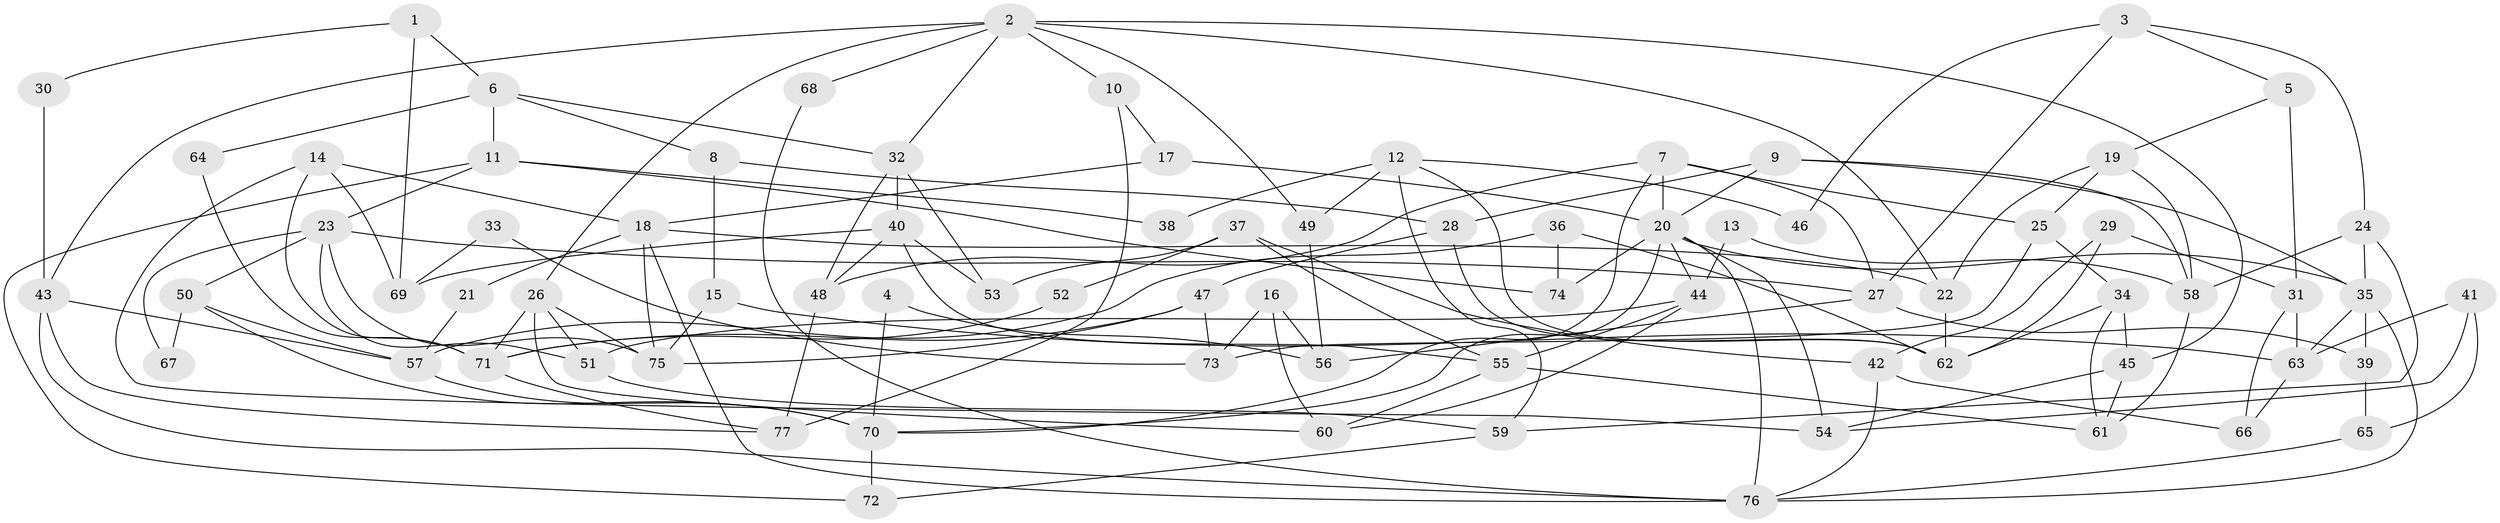 // coarse degree distribution, {5: 0.21739130434782608, 11: 0.043478260869565216, 6: 0.15217391304347827, 2: 0.10869565217391304, 7: 0.08695652173913043, 4: 0.1956521739130435, 8: 0.06521739130434782, 9: 0.021739130434782608, 3: 0.10869565217391304}
// Generated by graph-tools (version 1.1) at 2025/52/02/27/25 19:52:02]
// undirected, 77 vertices, 154 edges
graph export_dot {
graph [start="1"]
  node [color=gray90,style=filled];
  1;
  2;
  3;
  4;
  5;
  6;
  7;
  8;
  9;
  10;
  11;
  12;
  13;
  14;
  15;
  16;
  17;
  18;
  19;
  20;
  21;
  22;
  23;
  24;
  25;
  26;
  27;
  28;
  29;
  30;
  31;
  32;
  33;
  34;
  35;
  36;
  37;
  38;
  39;
  40;
  41;
  42;
  43;
  44;
  45;
  46;
  47;
  48;
  49;
  50;
  51;
  52;
  53;
  54;
  55;
  56;
  57;
  58;
  59;
  60;
  61;
  62;
  63;
  64;
  65;
  66;
  67;
  68;
  69;
  70;
  71;
  72;
  73;
  74;
  75;
  76;
  77;
  1 -- 6;
  1 -- 69;
  1 -- 30;
  2 -- 45;
  2 -- 43;
  2 -- 10;
  2 -- 22;
  2 -- 26;
  2 -- 32;
  2 -- 49;
  2 -- 68;
  3 -- 24;
  3 -- 27;
  3 -- 5;
  3 -- 46;
  4 -- 70;
  4 -- 56;
  5 -- 19;
  5 -- 31;
  6 -- 32;
  6 -- 11;
  6 -- 8;
  6 -- 64;
  7 -- 27;
  7 -- 20;
  7 -- 25;
  7 -- 48;
  7 -- 70;
  8 -- 28;
  8 -- 15;
  9 -- 28;
  9 -- 20;
  9 -- 35;
  9 -- 58;
  10 -- 17;
  10 -- 77;
  11 -- 74;
  11 -- 23;
  11 -- 38;
  11 -- 72;
  12 -- 59;
  12 -- 62;
  12 -- 38;
  12 -- 46;
  12 -- 49;
  13 -- 58;
  13 -- 44;
  14 -- 18;
  14 -- 71;
  14 -- 54;
  14 -- 69;
  15 -- 75;
  15 -- 63;
  16 -- 60;
  16 -- 73;
  16 -- 56;
  17 -- 20;
  17 -- 18;
  18 -- 76;
  18 -- 75;
  18 -- 21;
  18 -- 22;
  19 -- 22;
  19 -- 25;
  19 -- 58;
  20 -- 44;
  20 -- 76;
  20 -- 35;
  20 -- 54;
  20 -- 70;
  20 -- 74;
  21 -- 57;
  22 -- 62;
  23 -- 50;
  23 -- 27;
  23 -- 51;
  23 -- 67;
  23 -- 75;
  24 -- 35;
  24 -- 58;
  24 -- 59;
  25 -- 34;
  25 -- 73;
  26 -- 51;
  26 -- 60;
  26 -- 71;
  26 -- 75;
  27 -- 56;
  27 -- 39;
  28 -- 62;
  28 -- 47;
  29 -- 62;
  29 -- 31;
  29 -- 42;
  30 -- 43;
  31 -- 63;
  31 -- 66;
  32 -- 53;
  32 -- 40;
  32 -- 48;
  33 -- 69;
  33 -- 73;
  34 -- 45;
  34 -- 61;
  34 -- 62;
  35 -- 39;
  35 -- 63;
  35 -- 76;
  36 -- 62;
  36 -- 57;
  36 -- 74;
  37 -- 55;
  37 -- 42;
  37 -- 52;
  37 -- 53;
  39 -- 65;
  40 -- 48;
  40 -- 53;
  40 -- 55;
  40 -- 69;
  41 -- 63;
  41 -- 54;
  41 -- 65;
  42 -- 66;
  42 -- 76;
  43 -- 77;
  43 -- 76;
  43 -- 57;
  44 -- 51;
  44 -- 60;
  44 -- 55;
  45 -- 61;
  45 -- 54;
  47 -- 75;
  47 -- 71;
  47 -- 73;
  48 -- 77;
  49 -- 56;
  50 -- 70;
  50 -- 57;
  50 -- 67;
  51 -- 59;
  52 -- 71;
  55 -- 60;
  55 -- 61;
  57 -- 70;
  58 -- 61;
  59 -- 72;
  63 -- 66;
  64 -- 71;
  65 -- 76;
  68 -- 76;
  70 -- 72;
  71 -- 77;
}
